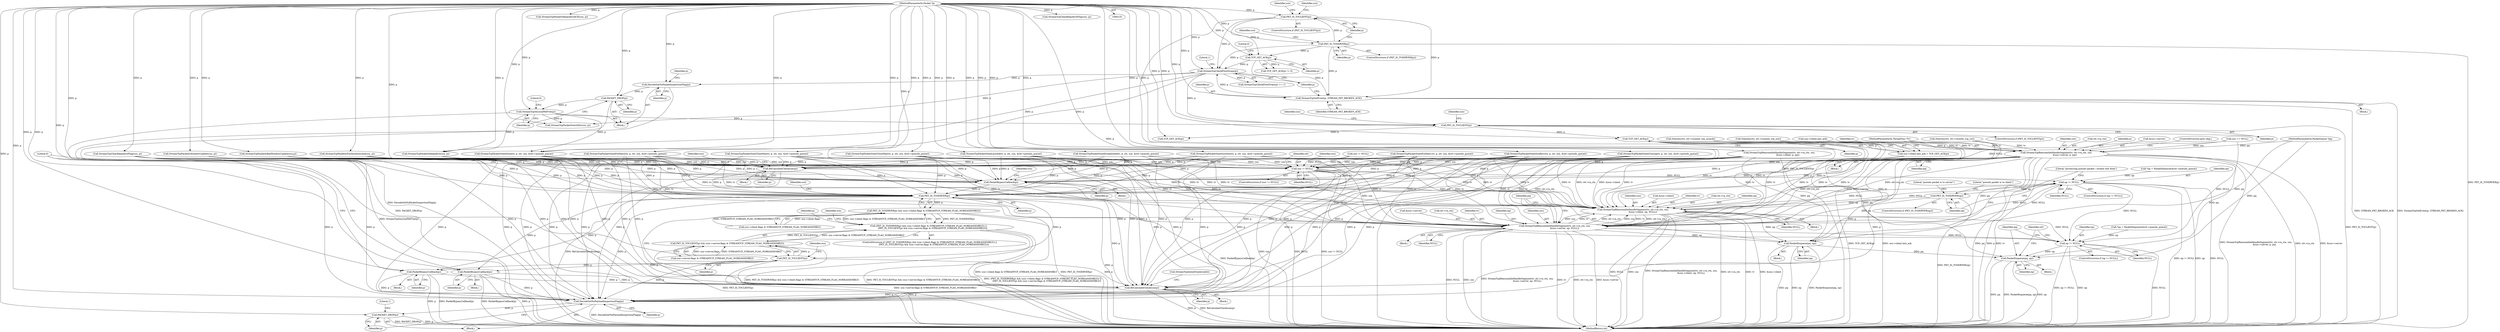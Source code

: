 digraph "0_suricata_843d0b7a10bb45627f94764a6c5d468a24143345@pointer" {
"1000413" [label="(Call,TCP_GET_ACK(p))"];
"1000404" [label="(Call,PKT_IS_TOCLIENT(p))"];
"1000335" [label="(Call,StreamTcpCheckFlowDrops(p))"];
"1000330" [label="(Call,StreamTcpSetEvent(p, STREAM_PKT_BROKEN_ACK))"];
"1000222" [label="(Call,PKT_IS_TOCLIENT(p))"];
"1000207" [label="(Call,PKT_IS_TOSERVER(p))"];
"1000127" [label="(MethodParameterIn,Packet *p)"];
"1000326" [label="(Call,TCP_GET_ACK(p))"];
"1000353" [label="(Call,StreamTcpSessionPktFree(p))"];
"1000351" [label="(Call,PACKET_DROP(p))"];
"1000345" [label="(Call,DecodeSetNoPacketInspectionFlag(p))"];
"1000407" [label="(Call,ssn->client.last_ack = TCP_GET_ACK(p))"];
"1000415" [label="(Call,StreamTcpReassembleHandleSegment(tv, stt->ra_ctx, ssn,\n                        &ssn->server, p, pq))"];
"1000651" [label="(Call,ssn != NULL)"];
"1000675" [label="(Call,np != NULL)"];
"1000680" [label="(Call,PKT_IS_TOSERVER(np))"];
"1000685" [label="(Call,StreamTcpReassembleHandleSegment(tv, stt->ra_ctx, ssn,\n                            &ssn->client, np, NULL))"];
"1000701" [label="(Call,StreamTcpReassembleHandleSegment(tv, stt->ra_ctx, ssn,\n                            &ssn->server, np, NULL))"];
"1000713" [label="(Call,PacketEnqueue(pq, np))"];
"1000862" [label="(Call,PacketEnqueue(pq, np))"];
"1000858" [label="(Call,np != NULL)"];
"1000725" [label="(Call,ReCalculateChecksum(p))"];
"1000747" [label="(Call,PacketBypassCallback(p))"];
"1000774" [label="(Call,PKT_IS_TOSERVER(p))"];
"1000773" [label="(Call,PKT_IS_TOSERVER(p) && (ssn->client.flags & STREAMTCP_STREAM_FLAG_NOREASSEMBLY))"];
"1000772" [label="(Call,(PKT_IS_TOSERVER(p) && (ssn->client.flags & STREAMTCP_STREAM_FLAG_NOREASSEMBLY)) ||\n            (PKT_IS_TOCLIENT(p) && (ssn->server.flags & STREAMTCP_STREAM_FLAG_NOREASSEMBLY)))"];
"1000784" [label="(Call,PKT_IS_TOCLIENT(p))"];
"1000783" [label="(Call,PKT_IS_TOCLIENT(p) && (ssn->server.flags & STREAMTCP_STREAM_FLAG_NOREASSEMBLY))"];
"1000809" [label="(Call,PacketBypassCallback(p))"];
"1000872" [label="(Call,ReCalculateChecksum(p))"];
"1000877" [label="(Call,DecodeSetNoPayloadInspectionFlag(p))"];
"1000879" [label="(Call,PACKET_DROP(p))"];
"1000835" [label="(Call,PacketBypassCallback(p))"];
"1000334" [label="(Call,StreamTcpCheckFlowDrops(p) == 1)"];
"1000773" [label="(Call,PKT_IS_TOSERVER(p) && (ssn->client.flags & STREAMTCP_STREAM_FLAG_NOREASSEMBLY))"];
"1000129" [label="(MethodParameterIn,PacketQueue *pq)"];
"1000858" [label="(Call,np != NULL)"];
"1000336" [label="(Identifier,p)"];
"1000325" [label="(Call,TCP_GET_ACK(p) != 0)"];
"1000208" [label="(Identifier,p)"];
"1000533" [label="(Call,StreamTcpPacketStateEstablished(tv, p, stt, ssn, &stt->pseudo_queue))"];
"1000836" [label="(Identifier,p)"];
"1000435" [label="(Call,TCP_GET_ACK(p))"];
"1000678" [label="(Block,)"];
"1000296" [label="(Call,StatsIncr(tv, stt->counter_tcp_syn))"];
"1000404" [label="(Call,PKT_IS_TOCLIENT(p))"];
"1000873" [label="(Identifier,p)"];
"1000346" [label="(Identifier,p)"];
"1000126" [label="(MethodParameterIn,ThreadVars *tv)"];
"1000469" [label="(Call,StreamTcpPacketIsKeepAliveACK(ssn, p))"];
"1000575" [label="(Call,StreamTcpPacketStateClosing(tv, p, stt, ssn, &stt->pseudo_queue))"];
"1000776" [label="(Call,ssn->client.flags & STREAMTCP_STREAM_FLAG_NOREASSEMBLY)"];
"1000786" [label="(Call,ssn->server.flags & STREAMTCP_STREAM_FLAG_NOREASSEMBLY)"];
"1000659" [label="(Identifier,stt)"];
"1000332" [label="(Identifier,STREAM_PKT_BROKEN_ACK)"];
"1000677" [label="(Identifier,NULL)"];
"1000700" [label="(Literal,\"pseudo packet is to client\")"];
"1000674" [label="(ControlStructure,if (np != NULL))"];
"1000331" [label="(Identifier,p)"];
"1000483" [label="(Call,StreamTcpPacketIsFinShutdownAck(ssn, p))"];
"1000652" [label="(Identifier,ssn)"];
"1000667" [label="(Call,*np = PacketDequeue(&stt->pseudo_queue))"];
"1000489" [label="(Call,StreamTcpPacketIsWindowUpdate(ssn, p))"];
"1000338" [label="(Block,)"];
"1000883" [label="(Literal,1)"];
"1000732" [label="(Identifier,ssn)"];
"1000675" [label="(Call,np != NULL)"];
"1000725" [label="(Call,ReCalculateChecksum(p))"];
"1000690" [label="(Identifier,ssn)"];
"1000796" [label="(Identifier,p)"];
"1000691" [label="(Call,&ssn->client)"];
"1000784" [label="(Call,PKT_IS_TOCLIENT(p))"];
"1000877" [label="(Call,DecodeSetNoPayloadInspectionFlag(p))"];
"1000713" [label="(Call,PacketEnqueue(pq, np))"];
"1000864" [label="(Identifier,np)"];
"1000432" [label="(Identifier,ssn)"];
"1000696" [label="(Identifier,NULL)"];
"1000681" [label="(Identifier,np)"];
"1000748" [label="(Identifier,p)"];
"1000212" [label="(Identifier,ssn)"];
"1000345" [label="(Call,DecodeSetNoPacketInspectionFlag(p))"];
"1000879" [label="(Call,PACKET_DROP(p))"];
"1000589" [label="(Call,StreamTcpPacketStateCloseWait(tv, p, stt, ssn, &stt->pseudo_queue))"];
"1000206" [label="(ControlStructure,if (PKT_IS_TOSERVER(p)))"];
"1000352" [label="(Identifier,p)"];
"1000875" [label="(Call,StreamTcpInlineDropInvalid())"];
"1000754" [label="(Identifier,ssn)"];
"1000880" [label="(Identifier,p)"];
"1000370" [label="(Call,StreamTcpPacketStateNone(tv, p, stt, ssn, &stt->pseudo_queue))"];
"1000354" [label="(Identifier,p)"];
"1000808" [label="(Block,)"];
"1000703" [label="(Call,stt->ra_ctx)"];
"1000861" [label="(Block,)"];
"1000547" [label="(Call,StreamTcpPacketStateFinWait1(tv, p, stt, ssn, &stt->pseudo_queue))"];
"1000416" [label="(Identifier,tv)"];
"1000717" [label="(Literal,\"processing pseudo packet / stream end done\")"];
"1000715" [label="(Identifier,np)"];
"1000351" [label="(Call,PACKET_DROP(p))"];
"1000850" [label="(Call,*np = PacketDequeue(&stt->pseudo_queue))"];
"1000714" [label="(Identifier,pq)"];
"1000726" [label="(Identifier,p)"];
"1000686" [label="(Identifier,tv)"];
"1000353" [label="(Call,StreamTcpSessionPktFree(p))"];
"1000774" [label="(Call,PKT_IS_TOSERVER(p))"];
"1000682" [label="(Block,)"];
"1000335" [label="(Call,StreamTcpCheckFlowDrops(p))"];
"1000684" [label="(Literal,\"pseudo packet is to server\")"];
"1000687" [label="(Call,stt->ra_ctx)"];
"1000426" [label="(Identifier,pq)"];
"1000494" [label="(Call,StreamTcpPacketIsBadWindowUpdate(ssn,p))"];
"1000310" [label="(Call,StatsIncr(tv, stt->counter_tcp_rst))"];
"1000698" [label="(Block,)"];
"1000519" [label="(Call,StreamTcpPacketStateSynRecv(tv, p, stt, ssn, &stt->pseudo_queue))"];
"1000707" [label="(Call,&ssn->server)"];
"1000835" [label="(Call,PacketBypassCallback(p))"];
"1000701" [label="(Call,StreamTcpReassembleHandleSegment(tv, stt->ra_ctx, ssn,\n                            &ssn->server, np, NULL))"];
"1000702" [label="(Identifier,tv)"];
"1000876" [label="(Block,)"];
"1000860" [label="(Identifier,NULL)"];
"1000328" [label="(Literal,0)"];
"1000420" [label="(Identifier,ssn)"];
"1000281" [label="(Call,StatsIncr(tv, stt->counter_tcp_synack))"];
"1000326" [label="(Call,TCP_GET_ACK(p))"];
"1000809" [label="(Call,PacketBypassCallback(p))"];
"1000414" [label="(Identifier,p)"];
"1000802" [label="(Identifier,ssn)"];
"1000617" [label="(Call,StreamTcpPacketStateTimeWait(tv, p, stt, ssn, &stt->pseudo_queue))"];
"1000832" [label="(Block,)"];
"1000384" [label="(Call,ssn != NULL)"];
"1000456" [label="(Call,StreamTcpPacketSwitchDir(ssn, p))"];
"1000746" [label="(Block,)"];
"1000222" [label="(Call,PKT_IS_TOCLIENT(p))"];
"1000772" [label="(Call,(PKT_IS_TOSERVER(p) && (ssn->client.flags & STREAMTCP_STREAM_FLAG_NOREASSEMBLY)) ||\n            (PKT_IS_TOCLIENT(p) && (ssn->server.flags & STREAMTCP_STREAM_FLAG_NOREASSEMBLY)))"];
"1000474" [label="(Call,StreamTcpClearKeepAliveFlag(ssn, p))"];
"1000227" [label="(Identifier,ssn)"];
"1000417" [label="(Call,stt->ra_ctx)"];
"1000327" [label="(Identifier,p)"];
"1000425" [label="(Identifier,p)"];
"1000127" [label="(MethodParameterIn,Packet *p)"];
"1000650" [label="(ControlStructure,if (ssn != NULL))"];
"1000561" [label="(Call,StreamTcpPacketStateFinWait2(tv, p, stt, ssn, &stt->pseudo_queue))"];
"1000239" [label="(Identifier,ssn)"];
"1000651" [label="(Call,ssn != NULL)"];
"1000221" [label="(ControlStructure,if (PKT_IS_TOCLIENT(p)))"];
"1000884" [label="(MethodReturn,int)"];
"1000862" [label="(Call,PacketEnqueue(pq, np))"];
"1000505" [label="(Call,StreamTcpPacketStateSynSent(tv, p, stt, ssn, &stt->pseudo_queue))"];
"1000711" [label="(Identifier,np)"];
"1000403" [label="(ControlStructure,if (PKT_IS_TOCLIENT(p)))"];
"1000603" [label="(Call,StreamTcpPacketStateLastAck(tv, p, stt, ssn, &stt->pseudo_queue))"];
"1000859" [label="(Identifier,np)"];
"1000406" [label="(Block,)"];
"1000680" [label="(Call,PKT_IS_TOSERVER(np))"];
"1000676" [label="(Identifier,np)"];
"1000872" [label="(Call,ReCalculateChecksum(p))"];
"1000685" [label="(Call,StreamTcpReassembleHandleSegment(tv, stt->ra_ctx, ssn,\n                            &ssn->client, np, NULL))"];
"1000359" [label="(Call,ssn == NULL)"];
"1000478" [label="(Call,StreamTcpClearKeepAliveFlag(ssn, p))"];
"1000724" [label="(Block,)"];
"1000871" [label="(Block,)"];
"1000878" [label="(Identifier,p)"];
"1000207" [label="(Call,PKT_IS_TOSERVER(p))"];
"1000789" [label="(Identifier,ssn)"];
"1000863" [label="(Identifier,pq)"];
"1000349" [label="(Identifier,p)"];
"1000408" [label="(Call,ssn->client.last_ack)"];
"1000695" [label="(Identifier,np)"];
"1000437" [label="(Call,StreamTcpReassembleHandleSegment(tv, stt->ra_ctx, ssn,\n                        &ssn->client, p, pq))"];
"1000356" [label="(Literal,0)"];
"1000706" [label="(Identifier,ssn)"];
"1000838" [label="(Literal,0)"];
"1000712" [label="(Identifier,NULL)"];
"1000810" [label="(Identifier,p)"];
"1000461" [label="(Call,StreamTcpPacketIsKeepAlive(ssn, p))"];
"1000653" [label="(Identifier,NULL)"];
"1000413" [label="(Call,TCP_GET_ACK(p))"];
"1000785" [label="(Identifier,p)"];
"1000747" [label="(Call,PacketBypassCallback(p))"];
"1000771" [label="(ControlStructure,if ((PKT_IS_TOSERVER(p) && (ssn->client.flags & STREAMTCP_STREAM_FLAG_NOREASSEMBLY)) ||\n            (PKT_IS_TOCLIENT(p) && (ssn->server.flags & STREAMTCP_STREAM_FLAG_NOREASSEMBLY))))"];
"1000410" [label="(Identifier,ssn)"];
"1000775" [label="(Identifier,p)"];
"1000407" [label="(Call,ssn->client.last_ack = TCP_GET_ACK(p))"];
"1000779" [label="(Identifier,ssn)"];
"1000844" [label="(Identifier,stt)"];
"1000415" [label="(Call,StreamTcpReassembleHandleSegment(tv, stt->ra_ctx, ssn,\n                        &ssn->server, p, pq))"];
"1000421" [label="(Call,&ssn->server)"];
"1000223" [label="(Identifier,p)"];
"1000783" [label="(Call,PKT_IS_TOCLIENT(p) && (ssn->server.flags & STREAMTCP_STREAM_FLAG_NOREASSEMBLY))"];
"1000329" [label="(Block,)"];
"1000330" [label="(Call,StreamTcpSetEvent(p, STREAM_PKT_BROKEN_ACK))"];
"1000405" [label="(Identifier,p)"];
"1000449" [label="(ControlStructure,goto skip;)"];
"1000857" [label="(ControlStructure,if (np != NULL))"];
"1000337" [label="(Literal,1)"];
"1000679" [label="(ControlStructure,if (PKT_IS_TOSERVER(np)))"];
"1000413" -> "1000407"  [label="AST: "];
"1000413" -> "1000414"  [label="CFG: "];
"1000414" -> "1000413"  [label="AST: "];
"1000407" -> "1000413"  [label="CFG: "];
"1000413" -> "1000407"  [label="DDG: p"];
"1000404" -> "1000413"  [label="DDG: p"];
"1000127" -> "1000413"  [label="DDG: p"];
"1000413" -> "1000415"  [label="DDG: p"];
"1000404" -> "1000403"  [label="AST: "];
"1000404" -> "1000405"  [label="CFG: "];
"1000405" -> "1000404"  [label="AST: "];
"1000410" -> "1000404"  [label="CFG: "];
"1000432" -> "1000404"  [label="CFG: "];
"1000404" -> "1000884"  [label="DDG: PKT_IS_TOCLIENT(p)"];
"1000335" -> "1000404"  [label="DDG: p"];
"1000353" -> "1000404"  [label="DDG: p"];
"1000127" -> "1000404"  [label="DDG: p"];
"1000404" -> "1000435"  [label="DDG: p"];
"1000335" -> "1000334"  [label="AST: "];
"1000335" -> "1000336"  [label="CFG: "];
"1000336" -> "1000335"  [label="AST: "];
"1000337" -> "1000335"  [label="CFG: "];
"1000335" -> "1000334"  [label="DDG: p"];
"1000330" -> "1000335"  [label="DDG: p"];
"1000222" -> "1000335"  [label="DDG: p"];
"1000207" -> "1000335"  [label="DDG: p"];
"1000326" -> "1000335"  [label="DDG: p"];
"1000127" -> "1000335"  [label="DDG: p"];
"1000335" -> "1000345"  [label="DDG: p"];
"1000335" -> "1000370"  [label="DDG: p"];
"1000335" -> "1000456"  [label="DDG: p"];
"1000335" -> "1000461"  [label="DDG: p"];
"1000330" -> "1000329"  [label="AST: "];
"1000330" -> "1000332"  [label="CFG: "];
"1000331" -> "1000330"  [label="AST: "];
"1000332" -> "1000330"  [label="AST: "];
"1000336" -> "1000330"  [label="CFG: "];
"1000330" -> "1000884"  [label="DDG: STREAM_PKT_BROKEN_ACK"];
"1000330" -> "1000884"  [label="DDG: StreamTcpSetEvent(p, STREAM_PKT_BROKEN_ACK)"];
"1000222" -> "1000330"  [label="DDG: p"];
"1000207" -> "1000330"  [label="DDG: p"];
"1000326" -> "1000330"  [label="DDG: p"];
"1000127" -> "1000330"  [label="DDG: p"];
"1000222" -> "1000221"  [label="AST: "];
"1000222" -> "1000223"  [label="CFG: "];
"1000223" -> "1000222"  [label="AST: "];
"1000227" -> "1000222"  [label="CFG: "];
"1000239" -> "1000222"  [label="CFG: "];
"1000222" -> "1000884"  [label="DDG: PKT_IS_TOCLIENT(p)"];
"1000207" -> "1000222"  [label="DDG: p"];
"1000127" -> "1000222"  [label="DDG: p"];
"1000222" -> "1000326"  [label="DDG: p"];
"1000207" -> "1000206"  [label="AST: "];
"1000207" -> "1000208"  [label="CFG: "];
"1000208" -> "1000207"  [label="AST: "];
"1000212" -> "1000207"  [label="CFG: "];
"1000223" -> "1000207"  [label="CFG: "];
"1000207" -> "1000884"  [label="DDG: PKT_IS_TOSERVER(p)"];
"1000127" -> "1000207"  [label="DDG: p"];
"1000207" -> "1000326"  [label="DDG: p"];
"1000127" -> "1000125"  [label="AST: "];
"1000127" -> "1000884"  [label="DDG: p"];
"1000127" -> "1000326"  [label="DDG: p"];
"1000127" -> "1000345"  [label="DDG: p"];
"1000127" -> "1000351"  [label="DDG: p"];
"1000127" -> "1000353"  [label="DDG: p"];
"1000127" -> "1000370"  [label="DDG: p"];
"1000127" -> "1000415"  [label="DDG: p"];
"1000127" -> "1000435"  [label="DDG: p"];
"1000127" -> "1000437"  [label="DDG: p"];
"1000127" -> "1000456"  [label="DDG: p"];
"1000127" -> "1000461"  [label="DDG: p"];
"1000127" -> "1000469"  [label="DDG: p"];
"1000127" -> "1000474"  [label="DDG: p"];
"1000127" -> "1000478"  [label="DDG: p"];
"1000127" -> "1000483"  [label="DDG: p"];
"1000127" -> "1000489"  [label="DDG: p"];
"1000127" -> "1000494"  [label="DDG: p"];
"1000127" -> "1000505"  [label="DDG: p"];
"1000127" -> "1000519"  [label="DDG: p"];
"1000127" -> "1000533"  [label="DDG: p"];
"1000127" -> "1000547"  [label="DDG: p"];
"1000127" -> "1000561"  [label="DDG: p"];
"1000127" -> "1000575"  [label="DDG: p"];
"1000127" -> "1000589"  [label="DDG: p"];
"1000127" -> "1000603"  [label="DDG: p"];
"1000127" -> "1000617"  [label="DDG: p"];
"1000127" -> "1000725"  [label="DDG: p"];
"1000127" -> "1000747"  [label="DDG: p"];
"1000127" -> "1000774"  [label="DDG: p"];
"1000127" -> "1000784"  [label="DDG: p"];
"1000127" -> "1000809"  [label="DDG: p"];
"1000127" -> "1000835"  [label="DDG: p"];
"1000127" -> "1000872"  [label="DDG: p"];
"1000127" -> "1000877"  [label="DDG: p"];
"1000127" -> "1000879"  [label="DDG: p"];
"1000326" -> "1000325"  [label="AST: "];
"1000326" -> "1000327"  [label="CFG: "];
"1000327" -> "1000326"  [label="AST: "];
"1000328" -> "1000326"  [label="CFG: "];
"1000326" -> "1000325"  [label="DDG: p"];
"1000353" -> "1000338"  [label="AST: "];
"1000353" -> "1000354"  [label="CFG: "];
"1000354" -> "1000353"  [label="AST: "];
"1000356" -> "1000353"  [label="CFG: "];
"1000353" -> "1000884"  [label="DDG: StreamTcpSessionPktFree(p)"];
"1000351" -> "1000353"  [label="DDG: p"];
"1000353" -> "1000370"  [label="DDG: p"];
"1000353" -> "1000456"  [label="DDG: p"];
"1000353" -> "1000461"  [label="DDG: p"];
"1000351" -> "1000338"  [label="AST: "];
"1000351" -> "1000352"  [label="CFG: "];
"1000352" -> "1000351"  [label="AST: "];
"1000354" -> "1000351"  [label="CFG: "];
"1000351" -> "1000884"  [label="DDG: PACKET_DROP(p)"];
"1000345" -> "1000351"  [label="DDG: p"];
"1000345" -> "1000338"  [label="AST: "];
"1000345" -> "1000346"  [label="CFG: "];
"1000346" -> "1000345"  [label="AST: "];
"1000349" -> "1000345"  [label="CFG: "];
"1000345" -> "1000884"  [label="DDG: DecodeSetNoPacketInspectionFlag(p)"];
"1000407" -> "1000406"  [label="AST: "];
"1000408" -> "1000407"  [label="AST: "];
"1000416" -> "1000407"  [label="CFG: "];
"1000407" -> "1000884"  [label="DDG: ssn->client.last_ack"];
"1000407" -> "1000884"  [label="DDG: TCP_GET_ACK(p)"];
"1000415" -> "1000406"  [label="AST: "];
"1000415" -> "1000426"  [label="CFG: "];
"1000416" -> "1000415"  [label="AST: "];
"1000417" -> "1000415"  [label="AST: "];
"1000420" -> "1000415"  [label="AST: "];
"1000421" -> "1000415"  [label="AST: "];
"1000425" -> "1000415"  [label="AST: "];
"1000426" -> "1000415"  [label="AST: "];
"1000449" -> "1000415"  [label="CFG: "];
"1000415" -> "1000884"  [label="DDG: pq"];
"1000415" -> "1000884"  [label="DDG: p"];
"1000415" -> "1000884"  [label="DDG: tv"];
"1000415" -> "1000884"  [label="DDG: StreamTcpReassembleHandleSegment(tv, stt->ra_ctx, ssn,\n                        &ssn->server, p, pq)"];
"1000415" -> "1000884"  [label="DDG: stt->ra_ctx"];
"1000415" -> "1000884"  [label="DDG: &ssn->server"];
"1000281" -> "1000415"  [label="DDG: tv"];
"1000310" -> "1000415"  [label="DDG: tv"];
"1000296" -> "1000415"  [label="DDG: tv"];
"1000126" -> "1000415"  [label="DDG: tv"];
"1000359" -> "1000415"  [label="DDG: ssn"];
"1000129" -> "1000415"  [label="DDG: pq"];
"1000415" -> "1000651"  [label="DDG: ssn"];
"1000415" -> "1000685"  [label="DDG: tv"];
"1000415" -> "1000685"  [label="DDG: stt->ra_ctx"];
"1000415" -> "1000701"  [label="DDG: tv"];
"1000415" -> "1000701"  [label="DDG: stt->ra_ctx"];
"1000415" -> "1000701"  [label="DDG: &ssn->server"];
"1000415" -> "1000713"  [label="DDG: pq"];
"1000415" -> "1000725"  [label="DDG: p"];
"1000415" -> "1000747"  [label="DDG: p"];
"1000415" -> "1000774"  [label="DDG: p"];
"1000415" -> "1000862"  [label="DDG: pq"];
"1000415" -> "1000872"  [label="DDG: p"];
"1000415" -> "1000877"  [label="DDG: p"];
"1000651" -> "1000650"  [label="AST: "];
"1000651" -> "1000653"  [label="CFG: "];
"1000652" -> "1000651"  [label="AST: "];
"1000653" -> "1000651"  [label="AST: "];
"1000659" -> "1000651"  [label="CFG: "];
"1000838" -> "1000651"  [label="CFG: "];
"1000651" -> "1000884"  [label="DDG: ssn != NULL"];
"1000651" -> "1000884"  [label="DDG: ssn"];
"1000651" -> "1000884"  [label="DDG: NULL"];
"1000437" -> "1000651"  [label="DDG: ssn"];
"1000505" -> "1000651"  [label="DDG: ssn"];
"1000617" -> "1000651"  [label="DDG: ssn"];
"1000494" -> "1000651"  [label="DDG: ssn"];
"1000474" -> "1000651"  [label="DDG: ssn"];
"1000561" -> "1000651"  [label="DDG: ssn"];
"1000547" -> "1000651"  [label="DDG: ssn"];
"1000461" -> "1000651"  [label="DDG: ssn"];
"1000533" -> "1000651"  [label="DDG: ssn"];
"1000589" -> "1000651"  [label="DDG: ssn"];
"1000384" -> "1000651"  [label="DDG: ssn"];
"1000384" -> "1000651"  [label="DDG: NULL"];
"1000483" -> "1000651"  [label="DDG: ssn"];
"1000603" -> "1000651"  [label="DDG: ssn"];
"1000575" -> "1000651"  [label="DDG: ssn"];
"1000519" -> "1000651"  [label="DDG: ssn"];
"1000489" -> "1000651"  [label="DDG: ssn"];
"1000359" -> "1000651"  [label="DDG: NULL"];
"1000651" -> "1000675"  [label="DDG: NULL"];
"1000651" -> "1000685"  [label="DDG: ssn"];
"1000651" -> "1000701"  [label="DDG: ssn"];
"1000651" -> "1000858"  [label="DDG: NULL"];
"1000675" -> "1000674"  [label="AST: "];
"1000675" -> "1000677"  [label="CFG: "];
"1000676" -> "1000675"  [label="AST: "];
"1000677" -> "1000675"  [label="AST: "];
"1000681" -> "1000675"  [label="CFG: "];
"1000717" -> "1000675"  [label="CFG: "];
"1000675" -> "1000884"  [label="DDG: np"];
"1000675" -> "1000884"  [label="DDG: NULL"];
"1000675" -> "1000884"  [label="DDG: np != NULL"];
"1000667" -> "1000675"  [label="DDG: np"];
"1000685" -> "1000675"  [label="DDG: NULL"];
"1000701" -> "1000675"  [label="DDG: NULL"];
"1000675" -> "1000680"  [label="DDG: np"];
"1000675" -> "1000685"  [label="DDG: NULL"];
"1000675" -> "1000701"  [label="DDG: NULL"];
"1000675" -> "1000858"  [label="DDG: NULL"];
"1000680" -> "1000679"  [label="AST: "];
"1000680" -> "1000681"  [label="CFG: "];
"1000681" -> "1000680"  [label="AST: "];
"1000684" -> "1000680"  [label="CFG: "];
"1000700" -> "1000680"  [label="CFG: "];
"1000680" -> "1000884"  [label="DDG: PKT_IS_TOSERVER(np)"];
"1000680" -> "1000685"  [label="DDG: np"];
"1000680" -> "1000701"  [label="DDG: np"];
"1000685" -> "1000682"  [label="AST: "];
"1000685" -> "1000696"  [label="CFG: "];
"1000686" -> "1000685"  [label="AST: "];
"1000687" -> "1000685"  [label="AST: "];
"1000690" -> "1000685"  [label="AST: "];
"1000691" -> "1000685"  [label="AST: "];
"1000695" -> "1000685"  [label="AST: "];
"1000696" -> "1000685"  [label="AST: "];
"1000714" -> "1000685"  [label="CFG: "];
"1000685" -> "1000884"  [label="DDG: NULL"];
"1000685" -> "1000884"  [label="DDG: ssn"];
"1000685" -> "1000884"  [label="DDG: StreamTcpReassembleHandleSegment(tv, stt->ra_ctx, ssn,\n                            &ssn->client, np, NULL)"];
"1000685" -> "1000884"  [label="DDG: stt->ra_ctx"];
"1000685" -> "1000884"  [label="DDG: tv"];
"1000685" -> "1000884"  [label="DDG: &ssn->client"];
"1000281" -> "1000685"  [label="DDG: tv"];
"1000519" -> "1000685"  [label="DDG: tv"];
"1000310" -> "1000685"  [label="DDG: tv"];
"1000437" -> "1000685"  [label="DDG: tv"];
"1000437" -> "1000685"  [label="DDG: stt->ra_ctx"];
"1000437" -> "1000685"  [label="DDG: &ssn->client"];
"1000603" -> "1000685"  [label="DDG: tv"];
"1000701" -> "1000685"  [label="DDG: tv"];
"1000701" -> "1000685"  [label="DDG: stt->ra_ctx"];
"1000701" -> "1000685"  [label="DDG: ssn"];
"1000575" -> "1000685"  [label="DDG: tv"];
"1000370" -> "1000685"  [label="DDG: tv"];
"1000547" -> "1000685"  [label="DDG: tv"];
"1000505" -> "1000685"  [label="DDG: tv"];
"1000561" -> "1000685"  [label="DDG: tv"];
"1000617" -> "1000685"  [label="DDG: tv"];
"1000589" -> "1000685"  [label="DDG: tv"];
"1000296" -> "1000685"  [label="DDG: tv"];
"1000533" -> "1000685"  [label="DDG: tv"];
"1000126" -> "1000685"  [label="DDG: tv"];
"1000685" -> "1000701"  [label="DDG: tv"];
"1000685" -> "1000701"  [label="DDG: stt->ra_ctx"];
"1000685" -> "1000701"  [label="DDG: ssn"];
"1000685" -> "1000713"  [label="DDG: np"];
"1000685" -> "1000858"  [label="DDG: NULL"];
"1000701" -> "1000698"  [label="AST: "];
"1000701" -> "1000712"  [label="CFG: "];
"1000702" -> "1000701"  [label="AST: "];
"1000703" -> "1000701"  [label="AST: "];
"1000706" -> "1000701"  [label="AST: "];
"1000707" -> "1000701"  [label="AST: "];
"1000711" -> "1000701"  [label="AST: "];
"1000712" -> "1000701"  [label="AST: "];
"1000714" -> "1000701"  [label="CFG: "];
"1000701" -> "1000884"  [label="DDG: NULL"];
"1000701" -> "1000884"  [label="DDG: StreamTcpReassembleHandleSegment(tv, stt->ra_ctx, ssn,\n                            &ssn->server, np, NULL)"];
"1000701" -> "1000884"  [label="DDG: ssn"];
"1000701" -> "1000884"  [label="DDG: tv"];
"1000701" -> "1000884"  [label="DDG: stt->ra_ctx"];
"1000701" -> "1000884"  [label="DDG: &ssn->server"];
"1000281" -> "1000701"  [label="DDG: tv"];
"1000519" -> "1000701"  [label="DDG: tv"];
"1000310" -> "1000701"  [label="DDG: tv"];
"1000437" -> "1000701"  [label="DDG: tv"];
"1000437" -> "1000701"  [label="DDG: stt->ra_ctx"];
"1000603" -> "1000701"  [label="DDG: tv"];
"1000575" -> "1000701"  [label="DDG: tv"];
"1000370" -> "1000701"  [label="DDG: tv"];
"1000547" -> "1000701"  [label="DDG: tv"];
"1000505" -> "1000701"  [label="DDG: tv"];
"1000561" -> "1000701"  [label="DDG: tv"];
"1000617" -> "1000701"  [label="DDG: tv"];
"1000589" -> "1000701"  [label="DDG: tv"];
"1000296" -> "1000701"  [label="DDG: tv"];
"1000533" -> "1000701"  [label="DDG: tv"];
"1000126" -> "1000701"  [label="DDG: tv"];
"1000701" -> "1000713"  [label="DDG: np"];
"1000701" -> "1000858"  [label="DDG: NULL"];
"1000713" -> "1000678"  [label="AST: "];
"1000713" -> "1000715"  [label="CFG: "];
"1000714" -> "1000713"  [label="AST: "];
"1000715" -> "1000713"  [label="AST: "];
"1000717" -> "1000713"  [label="CFG: "];
"1000713" -> "1000884"  [label="DDG: pq"];
"1000713" -> "1000884"  [label="DDG: np"];
"1000713" -> "1000884"  [label="DDG: PacketEnqueue(pq, np)"];
"1000437" -> "1000713"  [label="DDG: pq"];
"1000129" -> "1000713"  [label="DDG: pq"];
"1000713" -> "1000862"  [label="DDG: pq"];
"1000862" -> "1000861"  [label="AST: "];
"1000862" -> "1000864"  [label="CFG: "];
"1000863" -> "1000862"  [label="AST: "];
"1000864" -> "1000862"  [label="AST: "];
"1000844" -> "1000862"  [label="CFG: "];
"1000862" -> "1000884"  [label="DDG: np"];
"1000862" -> "1000884"  [label="DDG: pq"];
"1000862" -> "1000884"  [label="DDG: PacketEnqueue(pq, np)"];
"1000437" -> "1000862"  [label="DDG: pq"];
"1000129" -> "1000862"  [label="DDG: pq"];
"1000858" -> "1000862"  [label="DDG: np"];
"1000858" -> "1000857"  [label="AST: "];
"1000858" -> "1000860"  [label="CFG: "];
"1000859" -> "1000858"  [label="AST: "];
"1000860" -> "1000858"  [label="AST: "];
"1000844" -> "1000858"  [label="CFG: "];
"1000863" -> "1000858"  [label="CFG: "];
"1000858" -> "1000884"  [label="DDG: np != NULL"];
"1000858" -> "1000884"  [label="DDG: np"];
"1000858" -> "1000884"  [label="DDG: NULL"];
"1000850" -> "1000858"  [label="DDG: np"];
"1000359" -> "1000858"  [label="DDG: NULL"];
"1000725" -> "1000724"  [label="AST: "];
"1000725" -> "1000726"  [label="CFG: "];
"1000726" -> "1000725"  [label="AST: "];
"1000732" -> "1000725"  [label="CFG: "];
"1000725" -> "1000884"  [label="DDG: ReCalculateChecksum(p)"];
"1000561" -> "1000725"  [label="DDG: p"];
"1000505" -> "1000725"  [label="DDG: p"];
"1000461" -> "1000725"  [label="DDG: p"];
"1000474" -> "1000725"  [label="DDG: p"];
"1000437" -> "1000725"  [label="DDG: p"];
"1000617" -> "1000725"  [label="DDG: p"];
"1000533" -> "1000725"  [label="DDG: p"];
"1000370" -> "1000725"  [label="DDG: p"];
"1000547" -> "1000725"  [label="DDG: p"];
"1000483" -> "1000725"  [label="DDG: p"];
"1000575" -> "1000725"  [label="DDG: p"];
"1000494" -> "1000725"  [label="DDG: p"];
"1000589" -> "1000725"  [label="DDG: p"];
"1000489" -> "1000725"  [label="DDG: p"];
"1000603" -> "1000725"  [label="DDG: p"];
"1000519" -> "1000725"  [label="DDG: p"];
"1000725" -> "1000747"  [label="DDG: p"];
"1000725" -> "1000774"  [label="DDG: p"];
"1000747" -> "1000746"  [label="AST: "];
"1000747" -> "1000748"  [label="CFG: "];
"1000748" -> "1000747"  [label="AST: "];
"1000754" -> "1000747"  [label="CFG: "];
"1000747" -> "1000884"  [label="DDG: PacketBypassCallback(p)"];
"1000561" -> "1000747"  [label="DDG: p"];
"1000505" -> "1000747"  [label="DDG: p"];
"1000461" -> "1000747"  [label="DDG: p"];
"1000474" -> "1000747"  [label="DDG: p"];
"1000437" -> "1000747"  [label="DDG: p"];
"1000533" -> "1000747"  [label="DDG: p"];
"1000370" -> "1000747"  [label="DDG: p"];
"1000547" -> "1000747"  [label="DDG: p"];
"1000483" -> "1000747"  [label="DDG: p"];
"1000575" -> "1000747"  [label="DDG: p"];
"1000494" -> "1000747"  [label="DDG: p"];
"1000589" -> "1000747"  [label="DDG: p"];
"1000489" -> "1000747"  [label="DDG: p"];
"1000603" -> "1000747"  [label="DDG: p"];
"1000519" -> "1000747"  [label="DDG: p"];
"1000617" -> "1000747"  [label="DDG: p"];
"1000747" -> "1000774"  [label="DDG: p"];
"1000774" -> "1000773"  [label="AST: "];
"1000774" -> "1000775"  [label="CFG: "];
"1000775" -> "1000774"  [label="AST: "];
"1000779" -> "1000774"  [label="CFG: "];
"1000773" -> "1000774"  [label="CFG: "];
"1000774" -> "1000884"  [label="DDG: p"];
"1000774" -> "1000773"  [label="DDG: p"];
"1000505" -> "1000774"  [label="DDG: p"];
"1000461" -> "1000774"  [label="DDG: p"];
"1000474" -> "1000774"  [label="DDG: p"];
"1000437" -> "1000774"  [label="DDG: p"];
"1000533" -> "1000774"  [label="DDG: p"];
"1000370" -> "1000774"  [label="DDG: p"];
"1000547" -> "1000774"  [label="DDG: p"];
"1000483" -> "1000774"  [label="DDG: p"];
"1000561" -> "1000774"  [label="DDG: p"];
"1000575" -> "1000774"  [label="DDG: p"];
"1000494" -> "1000774"  [label="DDG: p"];
"1000589" -> "1000774"  [label="DDG: p"];
"1000489" -> "1000774"  [label="DDG: p"];
"1000603" -> "1000774"  [label="DDG: p"];
"1000519" -> "1000774"  [label="DDG: p"];
"1000617" -> "1000774"  [label="DDG: p"];
"1000774" -> "1000784"  [label="DDG: p"];
"1000774" -> "1000809"  [label="DDG: p"];
"1000774" -> "1000835"  [label="DDG: p"];
"1000774" -> "1000872"  [label="DDG: p"];
"1000774" -> "1000877"  [label="DDG: p"];
"1000773" -> "1000772"  [label="AST: "];
"1000773" -> "1000776"  [label="CFG: "];
"1000776" -> "1000773"  [label="AST: "];
"1000785" -> "1000773"  [label="CFG: "];
"1000772" -> "1000773"  [label="CFG: "];
"1000773" -> "1000884"  [label="DDG: ssn->client.flags & STREAMTCP_STREAM_FLAG_NOREASSEMBLY"];
"1000773" -> "1000884"  [label="DDG: PKT_IS_TOSERVER(p)"];
"1000773" -> "1000772"  [label="DDG: PKT_IS_TOSERVER(p)"];
"1000773" -> "1000772"  [label="DDG: ssn->client.flags & STREAMTCP_STREAM_FLAG_NOREASSEMBLY"];
"1000776" -> "1000773"  [label="DDG: ssn->client.flags"];
"1000776" -> "1000773"  [label="DDG: STREAMTCP_STREAM_FLAG_NOREASSEMBLY"];
"1000772" -> "1000771"  [label="AST: "];
"1000772" -> "1000783"  [label="CFG: "];
"1000783" -> "1000772"  [label="AST: "];
"1000796" -> "1000772"  [label="CFG: "];
"1000802" -> "1000772"  [label="CFG: "];
"1000772" -> "1000884"  [label="DDG: PKT_IS_TOSERVER(p) && (ssn->client.flags & STREAMTCP_STREAM_FLAG_NOREASSEMBLY)"];
"1000772" -> "1000884"  [label="DDG: PKT_IS_TOCLIENT(p) && (ssn->server.flags & STREAMTCP_STREAM_FLAG_NOREASSEMBLY)"];
"1000772" -> "1000884"  [label="DDG: (PKT_IS_TOSERVER(p) && (ssn->client.flags & STREAMTCP_STREAM_FLAG_NOREASSEMBLY)) ||\n            (PKT_IS_TOCLIENT(p) && (ssn->server.flags & STREAMTCP_STREAM_FLAG_NOREASSEMBLY))"];
"1000783" -> "1000772"  [label="DDG: PKT_IS_TOCLIENT(p)"];
"1000783" -> "1000772"  [label="DDG: ssn->server.flags & STREAMTCP_STREAM_FLAG_NOREASSEMBLY"];
"1000784" -> "1000783"  [label="AST: "];
"1000784" -> "1000785"  [label="CFG: "];
"1000785" -> "1000784"  [label="AST: "];
"1000789" -> "1000784"  [label="CFG: "];
"1000783" -> "1000784"  [label="CFG: "];
"1000784" -> "1000884"  [label="DDG: p"];
"1000784" -> "1000783"  [label="DDG: p"];
"1000784" -> "1000809"  [label="DDG: p"];
"1000784" -> "1000835"  [label="DDG: p"];
"1000784" -> "1000872"  [label="DDG: p"];
"1000784" -> "1000877"  [label="DDG: p"];
"1000783" -> "1000786"  [label="CFG: "];
"1000786" -> "1000783"  [label="AST: "];
"1000783" -> "1000884"  [label="DDG: ssn->server.flags & STREAMTCP_STREAM_FLAG_NOREASSEMBLY"];
"1000783" -> "1000884"  [label="DDG: PKT_IS_TOCLIENT(p)"];
"1000786" -> "1000783"  [label="DDG: ssn->server.flags"];
"1000786" -> "1000783"  [label="DDG: STREAMTCP_STREAM_FLAG_NOREASSEMBLY"];
"1000809" -> "1000808"  [label="AST: "];
"1000809" -> "1000810"  [label="CFG: "];
"1000810" -> "1000809"  [label="AST: "];
"1000838" -> "1000809"  [label="CFG: "];
"1000809" -> "1000884"  [label="DDG: p"];
"1000809" -> "1000884"  [label="DDG: PacketBypassCallback(p)"];
"1000809" -> "1000872"  [label="DDG: p"];
"1000809" -> "1000877"  [label="DDG: p"];
"1000872" -> "1000871"  [label="AST: "];
"1000872" -> "1000873"  [label="CFG: "];
"1000873" -> "1000872"  [label="AST: "];
"1000875" -> "1000872"  [label="CFG: "];
"1000872" -> "1000884"  [label="DDG: ReCalculateChecksum(p)"];
"1000872" -> "1000884"  [label="DDG: p"];
"1000561" -> "1000872"  [label="DDG: p"];
"1000505" -> "1000872"  [label="DDG: p"];
"1000461" -> "1000872"  [label="DDG: p"];
"1000474" -> "1000872"  [label="DDG: p"];
"1000437" -> "1000872"  [label="DDG: p"];
"1000835" -> "1000872"  [label="DDG: p"];
"1000617" -> "1000872"  [label="DDG: p"];
"1000533" -> "1000872"  [label="DDG: p"];
"1000370" -> "1000872"  [label="DDG: p"];
"1000547" -> "1000872"  [label="DDG: p"];
"1000575" -> "1000872"  [label="DDG: p"];
"1000494" -> "1000872"  [label="DDG: p"];
"1000589" -> "1000872"  [label="DDG: p"];
"1000489" -> "1000872"  [label="DDG: p"];
"1000603" -> "1000872"  [label="DDG: p"];
"1000519" -> "1000872"  [label="DDG: p"];
"1000483" -> "1000872"  [label="DDG: p"];
"1000872" -> "1000877"  [label="DDG: p"];
"1000877" -> "1000876"  [label="AST: "];
"1000877" -> "1000878"  [label="CFG: "];
"1000878" -> "1000877"  [label="AST: "];
"1000880" -> "1000877"  [label="CFG: "];
"1000877" -> "1000884"  [label="DDG: DecodeSetNoPayloadInspectionFlag(p)"];
"1000561" -> "1000877"  [label="DDG: p"];
"1000505" -> "1000877"  [label="DDG: p"];
"1000461" -> "1000877"  [label="DDG: p"];
"1000474" -> "1000877"  [label="DDG: p"];
"1000835" -> "1000877"  [label="DDG: p"];
"1000617" -> "1000877"  [label="DDG: p"];
"1000533" -> "1000877"  [label="DDG: p"];
"1000370" -> "1000877"  [label="DDG: p"];
"1000547" -> "1000877"  [label="DDG: p"];
"1000575" -> "1000877"  [label="DDG: p"];
"1000494" -> "1000877"  [label="DDG: p"];
"1000437" -> "1000877"  [label="DDG: p"];
"1000589" -> "1000877"  [label="DDG: p"];
"1000489" -> "1000877"  [label="DDG: p"];
"1000603" -> "1000877"  [label="DDG: p"];
"1000519" -> "1000877"  [label="DDG: p"];
"1000483" -> "1000877"  [label="DDG: p"];
"1000877" -> "1000879"  [label="DDG: p"];
"1000879" -> "1000876"  [label="AST: "];
"1000879" -> "1000880"  [label="CFG: "];
"1000880" -> "1000879"  [label="AST: "];
"1000883" -> "1000879"  [label="CFG: "];
"1000879" -> "1000884"  [label="DDG: PACKET_DROP(p)"];
"1000879" -> "1000884"  [label="DDG: p"];
"1000835" -> "1000832"  [label="AST: "];
"1000835" -> "1000836"  [label="CFG: "];
"1000836" -> "1000835"  [label="AST: "];
"1000838" -> "1000835"  [label="CFG: "];
"1000835" -> "1000884"  [label="DDG: PacketBypassCallback(p)"];
"1000835" -> "1000884"  [label="DDG: p"];
}
